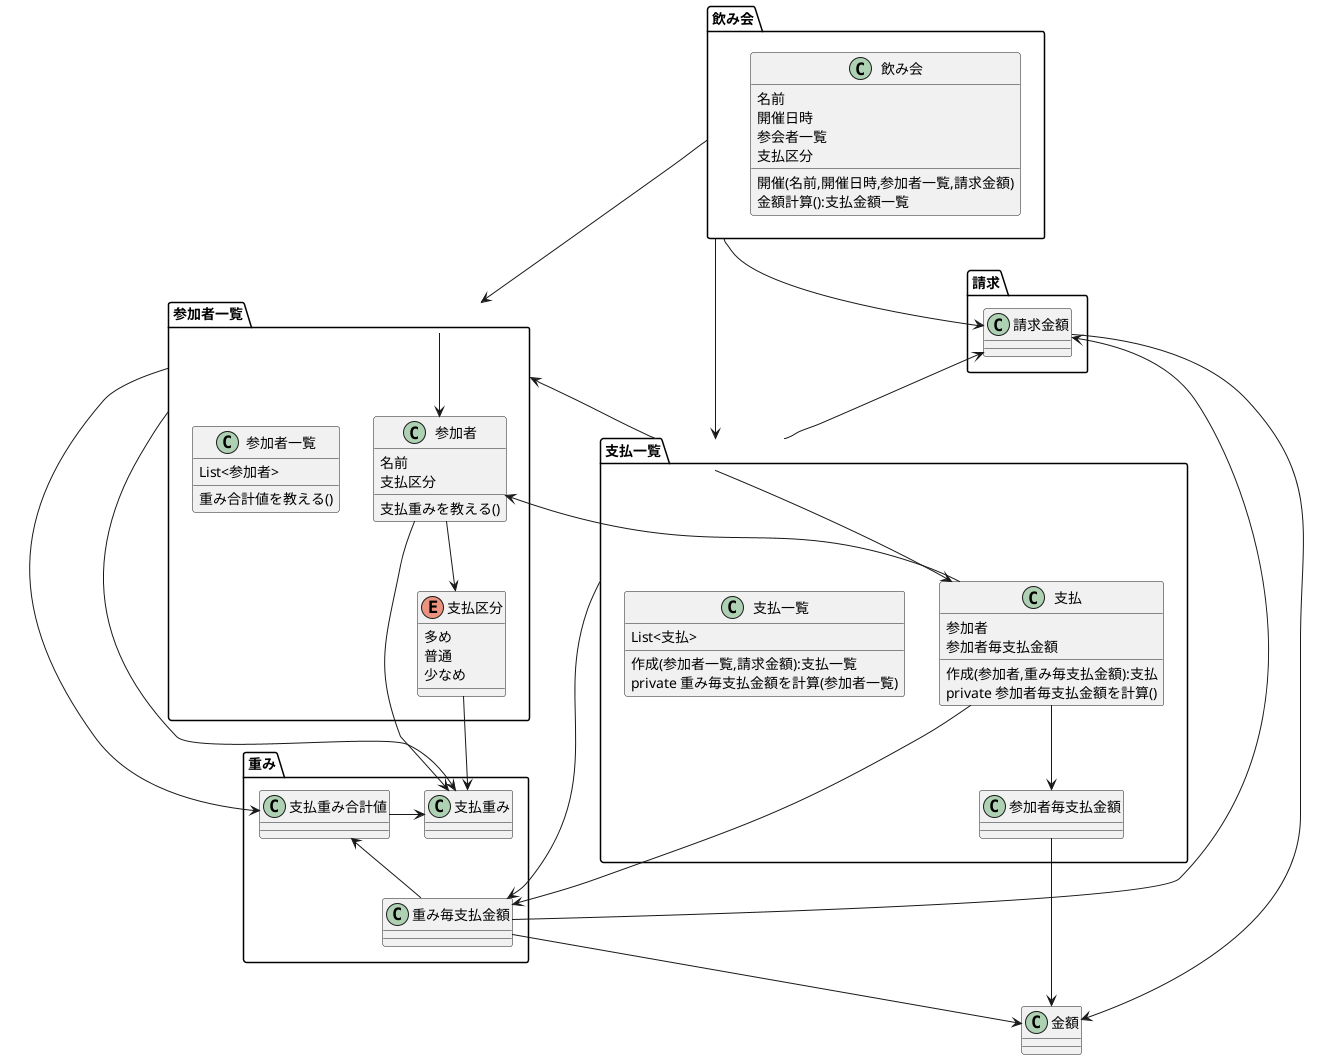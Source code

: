 @startuml

/'
class 幹事{
}
'/

package 飲み会{

class 飲み会 {
名前
開催日時
参会者一覧
支払区分
'幹事
開催(名前,開催日時,参加者一覧,請求金額)
'参加者追加()
金額計算():支払金額一覧
}


}


package 請求{

class 請求金額{
}

}



package 参加者一覧{
class 参加者{
名前
'飲み会
支払区分
支払重みを教える()
}

class 参加者一覧{
List<参加者>
重み合計値を教える()
}

enum 支払区分{
多め
普通
少なめ
}

}


package 重み{
class 重み毎支払金額{
}
class 支払重み合計値{
}
class 支払重み{
}
}

package 支払一覧{
class 支払一覧{
List<支払>
作成(参加者一覧,請求金額):支払一覧
private 重み毎支払金額を計算(参加者一覧)
}

class 支払{
参加者
参加者毎支払金額
作成(参加者,重み毎支払金額):支払
private 参加者毎支払金額を計算()
}


class 参加者毎支払金額{
}


}

/'
class メンバー毎支払割合{
参加者
支払割合
}
'/


class 金額{
}


/'
class 支払計算{
参加者一覧
請求金額
計算():支払金額一覧
private 重み毎支払金額を計算(参加者一覧)
private 参加者毎支配金額を計算()
}
'/


'飲み会 -> 幹事
飲み会  -d-> 参加者一覧
飲み会 -d-> 請求金額
'飲み会 -> 支払区分
'飲み会 -> 支払金額
飲み会 -d-> 支払一覧

参加者一覧 -d-> 参加者
参加者一覧 -d-> 支払重み
参加者一覧 -d-> 支払重み合計値
参加者 -d-> 支払区分
参加者 -d-> 支払重み

支払区分 -d-> 支払重み

/'
支払計算 -d-> 支払一覧
支払計算 -d-> 参加者一覧
支払計算 -d-> 請求金額
支払計算 -d-> 重み毎支払金額
支払計算 -d-> 参加者毎支払金額
'/

支払一覧 -u-> 参加者一覧
支払一覧 -d-> 支払
支払一覧 -u-> 請求金額
支払一覧 -> 重み毎支払金額

支払 -d-> 参加者
支払 -d-> 参加者毎支払金額
支払 -> 重み毎支払金額

支払重み合計値 -> 支払重み

重み毎支払金額 -u-> 支払重み合計値
重み毎支払金額 -u-> 請求金額
重み毎支払金額 -d-> 金額


参加者毎支払金額 -d-> 金額
請求金額 -d-> 金額
@enduml

